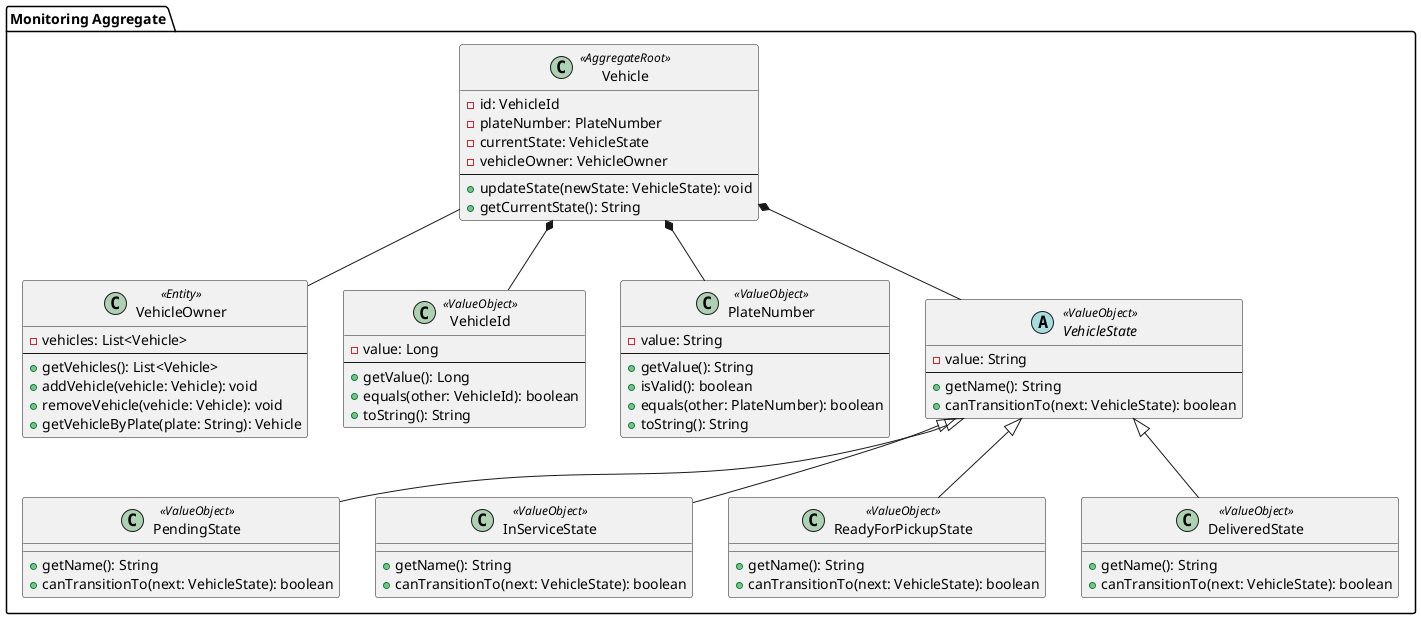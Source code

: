 @startuml Monitoring BC Aggregate

package "Monitoring Aggregate" {

  class Vehicle <<AggregateRoot>> {
    - id: VehicleId
    - plateNumber: PlateNumber
    - currentState: VehicleState
    - vehicleOwner: VehicleOwner
    --
    + updateState(newState: VehicleState): void
    + getCurrentState(): String
  }

  class VehicleOwner <<Entity>> {
    - vehicles: List<Vehicle>
    --
    + getVehicles(): List<Vehicle>
    + addVehicle(vehicle: Vehicle): void
    + removeVehicle(vehicle: Vehicle): void
    + getVehicleByPlate(plate: String): Vehicle
  }

  class VehicleId <<ValueObject>> {
    - value: Long
    --
    + getValue(): Long
    + equals(other: VehicleId): boolean
    + toString(): String
  }

  class PlateNumber <<ValueObject>> {
    - value: String
    --
    + getValue(): String
    + isValid(): boolean
    + equals(other: PlateNumber): boolean
    + toString(): String
  }

  abstract class VehicleState <<ValueObject>> {
    - value: String
    --
    + getName(): String
    + canTransitionTo(next: VehicleState): boolean
  }

  class PendingState <<ValueObject>> extends VehicleState {
    + getName(): String
    + canTransitionTo(next: VehicleState): boolean
  }

  class InServiceState <<ValueObject>> extends VehicleState {
    + getName(): String
    + canTransitionTo(next: VehicleState): boolean
  }

  class ReadyForPickupState <<ValueObject>> extends VehicleState {
    + getName(): String
    + canTransitionTo(next: VehicleState): boolean
  }

  class DeliveredState <<ValueObject>> extends VehicleState {
    + getName(): String
    + canTransitionTo(next: VehicleState): boolean
  }

  Vehicle *-- VehicleId
  Vehicle *-- PlateNumber
  Vehicle *-- VehicleState
  Vehicle -- VehicleOwner

}
@enduml
